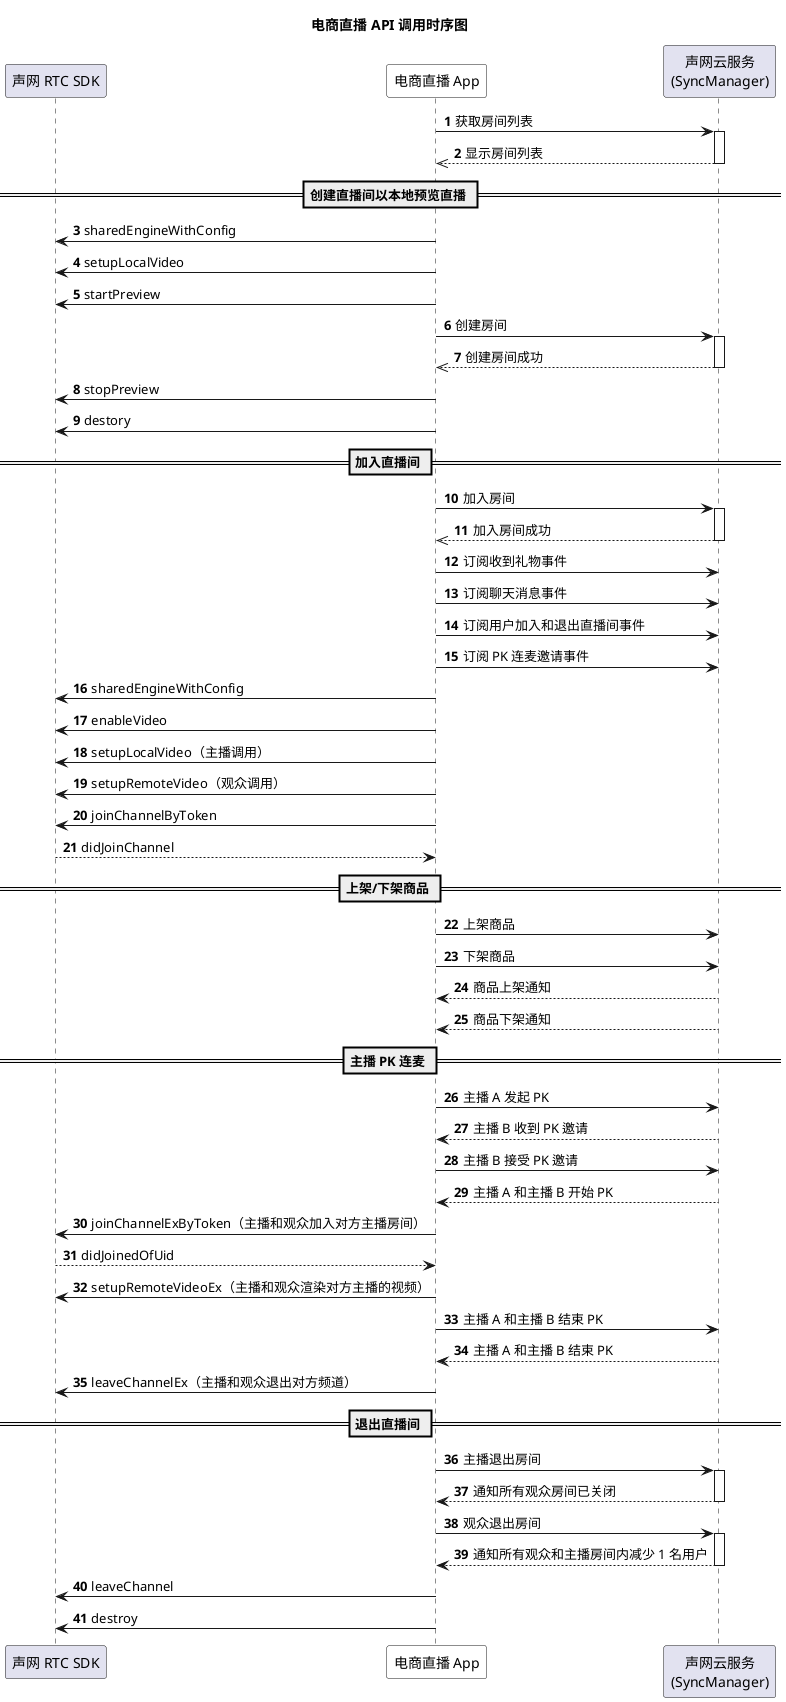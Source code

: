 @startuml
autonumber
title 电商直播 API 调用时序图
participant "声网 RTC SDK" as sdk
participant "电商直播 App" as app #White
participant "声网云服务\n(SyncManager)" as cloud
app -> cloud: 获取房间列表
activate cloud
cloud -->> app: 显示房间列表
deactivate cloud
== 创建直播间以本地预览直播 ==
app -> sdk: sharedEngineWithConfig
app -> sdk: setupLocalVideo
app -> sdk: startPreview
app -> cloud: 创建房间
activate cloud
cloud -->> app: 创建房间成功
deactivate cloud
app -> sdk: stopPreview
app -> sdk: destory
== 加入直播间 ==
app -> cloud: 加入房间
activate cloud
cloud -->> app: 加入房间成功
deactivate cloud
app -> cloud: 订阅收到礼物事件
app -> cloud: 订阅聊天消息事件
app -> cloud: 订阅用户加入和退出直播间事件
app -> cloud: 订阅 PK 连麦邀请事件
app -> sdk: sharedEngineWithConfig
app -> sdk: enableVideo
app -> sdk: setupLocalVideo（主播调用）
app -> sdk: setupRemoteVideo（观众调用）
app -> sdk: joinChannelByToken
sdk --> app: didJoinChannel
== 上架/下架商品 ==
app -> cloud: 上架商品
app -> cloud: 下架商品
cloud --> app: 商品上架通知
cloud --> app: 商品下架通知
== 主播 PK 连麦 ==
app -> cloud: 主播 A 发起 PK
cloud --> app: 主播 B 收到 PK 邀请
app -> cloud: 主播 B 接受 PK 邀请
cloud --> app: 主播 A 和主播 B 开始 PK
app -> sdk: joinChannelExByToken（主播和观众加入对方主播房间）
sdk --> app: didJoinedOfUid
app -> sdk: setupRemoteVideoEx（主播和观众渲染对方主播的视频）
app -> cloud: 主播 A 和主播 B 结束 PK
cloud --> app: 主播 A 和主播 B 结束 PK
app -> sdk: leaveChannelEx（主播和观众退出对方频道）
== 退出直播间 ==
app -> cloud: 主播退出房间
activate cloud
cloud --> app: 通知所有观众房间已关闭
deactivate cloud
app -> cloud: 观众退出房间
activate cloud
cloud --> app: 通知所有观众和主播房间内减少 1 名用户
deactivate cloud
app -> sdk: leaveChannel
app -> sdk: destroy
@enduml